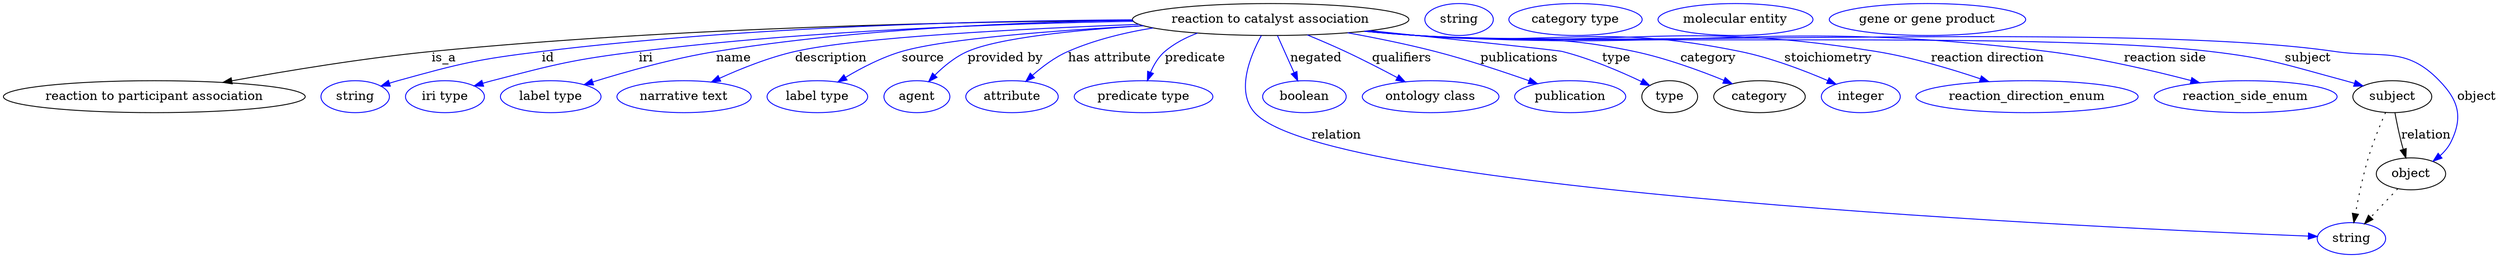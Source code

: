 digraph {
	graph [bb="0,0,2802.6,283"];
	node [label="\N"];
	"reaction to catalyst association"	[height=0.5,
		label="reaction to catalyst association",
		pos="1425.6,265",
		width=4.3149];
	"reaction to participant association"	[height=0.5,
		pos="169.63,178",
		width=4.7121];
	"reaction to catalyst association" -> "reaction to participant association"	[label=is_a,
		lp="495.63,221.5",
		pos="e,246.87,194.07 1270.3,264.03 1082.9,262.73 758.49,256.21 481.63,229 405.35,221.5 319.4,207.29 257.05,195.93"];
	id	[color=blue,
		height=0.5,
		label=string,
		pos="395.63,178",
		width=1.0652];
	"reaction to catalyst association" -> id	[color=blue,
		label=id,
		lp="612.63,221.5",
		pos="e,424.62,190 1270.1,264.67 1104.7,263.67 835.82,257.18 605.63,229 532.7,220.07 514.44,215.65 443.63,196 440.53,195.14 437.33,194.17 \
434.13,193.16",
		style=solid];
	iri	[color=blue,
		height=0.5,
		label="iri type",
		pos="496.63,178",
		width=1.2277];
	"reaction to catalyst association" -> iri	[color=blue,
		label=iri,
		lp="722.63,221.5",
		pos="e,529.55,190.19 1271.1,262.98 1126.7,260.47 905.35,252.63 714.63,229 640.42,219.8 622.02,214.78 549.63,196 546.26,195.12 542.78,\
194.16 539.3,193.14",
		style=solid];
	name	[color=blue,
		height=0.5,
		label="label type",
		pos="615.63,178",
		width=1.5707];
	"reaction to catalyst association" -> name	[color=blue,
		label=name,
		lp="821.63,221.5",
		pos="e,653.25,191.57 1270.2,264.16 1143.4,262.17 959.92,254.43 801.63,229 753.6,221.28 700.08,206.19 662.83,194.59",
		style=solid];
	description	[color=blue,
		height=0.5,
		label="narrative text",
		pos="765.63,178",
		width=2.0943];
	"reaction to catalyst association" -> description	[color=blue,
		label=description,
		lp="931.13,221.5",
		pos="e,796.35,194.46 1277.6,259.52 1145.2,254.57 961.55,245.08 890.63,229 861.15,222.32 829.56,209.63 805.51,198.7",
		style=solid];
	source	[color=blue,
		height=0.5,
		label="label type",
		pos="915.63,178",
		width=1.5707];
	"reaction to catalyst association" -> source	[color=blue,
		label=source,
		lp="1034.6,221.5",
		pos="e,938.71,194.53 1282.4,257.98 1183.1,252.66 1060.1,243.45 1010.6,229 988.39,222.5 965.35,210.52 947.53,199.92",
		style=solid];
	"provided by"	[color=blue,
		height=0.5,
		label=agent,
		pos="1027.6,178",
		width=1.0291];
	"reaction to catalyst association" -> "provided by"	[color=blue,
		label="provided by",
		lp="1127.1,221.5",
		pos="e,1040.8,194.99 1282.2,257.98 1205.5,253.04 1119.7,244.28 1084.6,229 1070.8,222.96 1057.9,212.29 1047.9,202.35",
		style=solid];
	"has attribute"	[color=blue,
		height=0.5,
		label=attribute,
		pos="1134.6,178",
		width=1.4443];
	"reaction to catalyst association" -> "has attribute"	[color=blue,
		label="has attribute",
		lp="1244.6,221.5",
		pos="e,1150.2,195.2 1293.3,255.49 1261.1,250.25 1227.4,241.98 1197.6,229 1183,222.62 1168.9,211.97 1157.7,202.14",
		style=solid];
	predicate	[color=blue,
		height=0.5,
		label="predicate type",
		pos="1282.6,178",
		width=2.1665];
	"reaction to catalyst association" -> predicate	[color=blue,
		label=predicate,
		lp="1340.6,221.5",
		pos="e,1286.9,196.07 1343.3,249.65 1330,244.68 1317.2,238 1306.6,229 1299.4,222.84 1294.2,213.98 1290.5,205.43",
		style=solid];
	relation	[color=blue,
		height=0.5,
		label=string,
		pos="2639.6,18",
		width=1.0652];
	"reaction to catalyst association" -> relation	[color=blue,
		label=relation,
		lp="1499.6,134.5",
		pos="e,2601.6,20.405 1415.2,246.93 1402.7,224.2 1386.2,184.07 1407.6,160 1488,69.904 2373.5,29.438 2591.4,20.804",
		style=solid];
	negated	[color=blue,
		height=0.5,
		label=boolean,
		pos="1463.6,178",
		width=1.2999];
	"reaction to catalyst association" -> negated	[color=blue,
		label=negated,
		lp="1476.6,221.5",
		pos="e,1456.1,195.89 1433.3,246.8 1438.7,234.85 1445.9,218.72 1451.9,205.18",
		style=solid];
	qualifiers	[color=blue,
		height=0.5,
		label="ontology class",
		pos="1604.6,178",
		width=2.1304];
	"reaction to catalyst association" -> qualifiers	[color=blue,
		label=qualifiers,
		lp="1573.1,221.5",
		pos="e,1576.3,194.77 1467,247.64 1480.7,241.99 1495.9,235.46 1509.6,229 1528.8,219.96 1549.8,209.07 1567.1,199.76",
		style=solid];
	publications	[color=blue,
		height=0.5,
		label=publication,
		pos="1761.6,178",
		width=1.7332];
	"reaction to catalyst association" -> publications	[color=blue,
		label=publications,
		lp="1705.6,221.5",
		pos="e,1725.1,192.61 1512.8,249.98 1543.8,244.33 1579,237.19 1610.6,229 1646.3,219.76 1685.8,206.57 1715.5,196.06",
		style=solid];
	type	[height=0.5,
		pos="1873.6,178",
		width=0.86659];
	"reaction to catalyst association" -> type	[color=blue,
		label=type,
		lp="1814.6,221.5",
		pos="e,1851.3,190.61 1537.4,252.46 1630.3,242.79 1748.3,230.37 1753.6,229 1784.8,221.03 1818.4,206.46 1842.1,195.1",
		style=solid];
	category	[height=0.5,
		pos="1974.6,178",
		width=1.4263];
	"reaction to catalyst association" -> category	[color=blue,
		label=category,
		lp="1918.1,221.5",
		pos="e,1944.2,192.57 1535.6,252.22 1554,250.38 1572.8,248.57 1590.6,247 1699,237.43 1728.2,251.49 1834.6,229 1869.4,221.65 1907.3,207.73 \
1934.9,196.44",
		style=solid];
	stoichiometry	[color=blue,
		height=0.5,
		label=integer,
		pos="2088.6,178",
		width=1.2277];
	"reaction to catalyst association" -> stoichiometry	[color=blue,
		label=stoichiometry,
		lp="2053.1,221.5",
		pos="e,2060.9,192.12 1533.8,252.02 1552.8,250.16 1572.3,248.4 1590.6,247 1751.7,234.72 1795.4,261.43 1953.6,229 1987.9,221.98 2025,207.72 \
2051.6,196.21",
		style=solid];
	"reaction direction"	[color=blue,
		height=0.5,
		label=reaction_direction_enum,
		pos="2275.6,178",
		width=3.4664];
	"reaction to catalyst association" -> "reaction direction"	[color=blue,
		label="reaction direction",
		lp="2232.1,221.5",
		pos="e,2232.6,195.03 1532.5,251.92 1551.8,250.04 1571.8,248.3 1590.6,247 1819.6,231.23 1880.1,265.84 2106.6,229 2146.3,222.54 2189.8,\
209.54 2222.7,198.41",
		style=solid];
	"reaction side"	[color=blue,
		height=0.5,
		label=reaction_side_enum,
		pos="2520.6,178",
		width=2.8525];
	"reaction to catalyst association" -> "reaction side"	[color=blue,
		label="reaction side",
		lp="2431.1,221.5",
		pos="e,2469.3,193.63 1532,251.82 1551.5,249.94 1571.7,248.22 1590.6,247 1905.2,226.83 1986.8,267.97 2299.6,229 2354.4,222.17 2415.6,207.8 \
2459.7,196.21",
		style=solid];
	subject	[height=0.5,
		pos="2685.6,178",
		width=1.2277];
	"reaction to catalyst association" -> subject	[color=blue,
		label=subject,
		lp="2590.6,221.5",
		pos="e,2652.7,190.1 1531.6,251.78 1551.2,249.89 1571.5,248.18 1590.6,247 1788.3,234.84 2285,252.25 2481.6,229 2549.9,220.93 2566.3,213.84 \
2632.6,196 2636,195.09 2639.5,194.11 2643,193.08",
		style=solid];
	object	[height=0.5,
		pos="2706.6,91",
		width=1.0832];
	"reaction to catalyst association" -> object	[color=blue,
		label=object,
		lp="2780.6,178",
		pos="e,2731.6,105.25 1531.2,251.78 1550.9,249.87 1571.4,248.16 1590.6,247 1819.1,233.26 2394.1,262.1 2620.6,229 2674.5,221.13 2700.8,\
235.2 2738.6,196 2760.3,173.54 2765.3,155.03 2751.6,127 2748.8,121.17 2744.4,116.02 2739.5,111.6",
		style=solid];
	association_type	[color=blue,
		height=0.5,
		label=string,
		pos="1637.6,265",
		width=1.0652];
	association_category	[color=blue,
		height=0.5,
		label="category type",
		pos="1768.6,265",
		width=2.0762];
	subject -> relation	[pos="e,2642.4,36.136 2678.1,160.24 2672.1,146.64 2664,126.88 2658.6,109 2652.4,88.265 2647.4,64.241 2644.1,46.231",
		style=dotted];
	subject -> object	[label=relation,
		lp="2723.6,134.5",
		pos="e,2700.9,108.98 2688.6,159.77 2690.4,150.09 2692.9,137.8 2695.6,127 2696.3,124.32 2697.1,121.53 2697.9,118.76"];
	"reaction to participant association_subject"	[color=blue,
		height=0.5,
		label="molecular entity",
		pos="1948.6,265",
		width=2.4192];
	object -> relation	[pos="e,2654.5,34.713 2691.8,74.243 2682.8,64.775 2671.3,52.56 2661.4,42.024",
		style=dotted];
	"reaction to catalyst association_object"	[color=blue,
		height=0.5,
		label="gene or gene product",
		pos="2164.6,265",
		width=3.0692];
}
